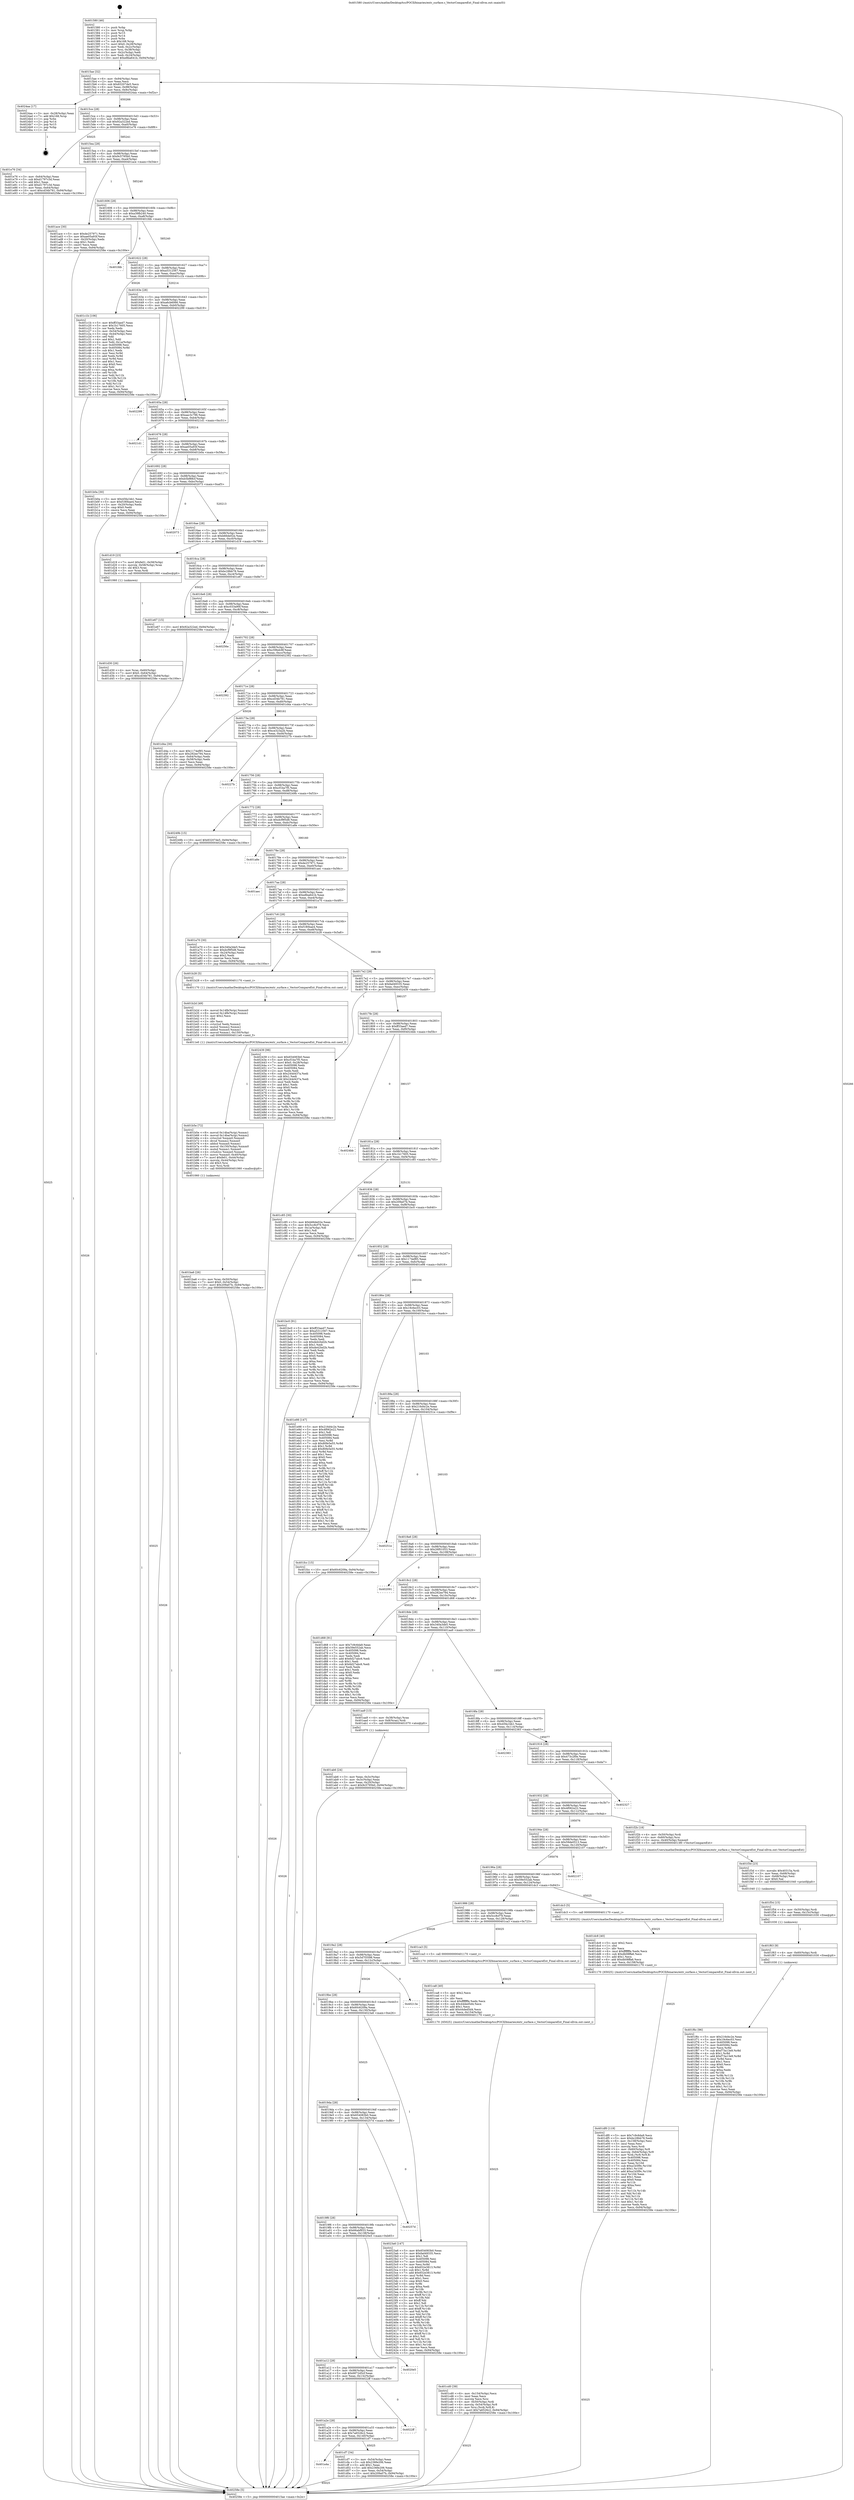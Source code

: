digraph "0x401580" {
  label = "0x401580 (/mnt/c/Users/mathe/Desktop/tcc/POCII/binaries/extr_surface.c_VectorCompareExt_Final-ollvm.out::main(0))"
  labelloc = "t"
  node[shape=record]

  Entry [label="",width=0.3,height=0.3,shape=circle,fillcolor=black,style=filled]
  "0x4015ae" [label="{
     0x4015ae [32]\l
     | [instrs]\l
     &nbsp;&nbsp;0x4015ae \<+6\>: mov -0x94(%rbp),%eax\l
     &nbsp;&nbsp;0x4015b4 \<+2\>: mov %eax,%ecx\l
     &nbsp;&nbsp;0x4015b6 \<+6\>: sub $0x83207de5,%ecx\l
     &nbsp;&nbsp;0x4015bc \<+6\>: mov %eax,-0x98(%rbp)\l
     &nbsp;&nbsp;0x4015c2 \<+6\>: mov %ecx,-0x9c(%rbp)\l
     &nbsp;&nbsp;0x4015c8 \<+6\>: je 00000000004024aa \<main+0xf2a\>\l
  }"]
  "0x4024aa" [label="{
     0x4024aa [17]\l
     | [instrs]\l
     &nbsp;&nbsp;0x4024aa \<+3\>: mov -0x28(%rbp),%eax\l
     &nbsp;&nbsp;0x4024ad \<+7\>: add $0x168,%rsp\l
     &nbsp;&nbsp;0x4024b4 \<+1\>: pop %rbx\l
     &nbsp;&nbsp;0x4024b5 \<+2\>: pop %r14\l
     &nbsp;&nbsp;0x4024b7 \<+2\>: pop %r15\l
     &nbsp;&nbsp;0x4024b9 \<+1\>: pop %rbp\l
     &nbsp;&nbsp;0x4024ba \<+1\>: ret\l
  }"]
  "0x4015ce" [label="{
     0x4015ce [28]\l
     | [instrs]\l
     &nbsp;&nbsp;0x4015ce \<+5\>: jmp 00000000004015d3 \<main+0x53\>\l
     &nbsp;&nbsp;0x4015d3 \<+6\>: mov -0x98(%rbp),%eax\l
     &nbsp;&nbsp;0x4015d9 \<+5\>: sub $0x92a322ed,%eax\l
     &nbsp;&nbsp;0x4015de \<+6\>: mov %eax,-0xa0(%rbp)\l
     &nbsp;&nbsp;0x4015e4 \<+6\>: je 0000000000401e76 \<main+0x8f6\>\l
  }"]
  Exit [label="",width=0.3,height=0.3,shape=circle,fillcolor=black,style=filled,peripheries=2]
  "0x401e76" [label="{
     0x401e76 [34]\l
     | [instrs]\l
     &nbsp;&nbsp;0x401e76 \<+3\>: mov -0x64(%rbp),%eax\l
     &nbsp;&nbsp;0x401e79 \<+5\>: sub $0xd1797c3d,%eax\l
     &nbsp;&nbsp;0x401e7e \<+3\>: add $0x1,%eax\l
     &nbsp;&nbsp;0x401e81 \<+5\>: add $0xd1797c3d,%eax\l
     &nbsp;&nbsp;0x401e86 \<+3\>: mov %eax,-0x64(%rbp)\l
     &nbsp;&nbsp;0x401e89 \<+10\>: movl $0xcd34b781,-0x94(%rbp)\l
     &nbsp;&nbsp;0x401e93 \<+5\>: jmp 000000000040258e \<main+0x100e\>\l
  }"]
  "0x4015ea" [label="{
     0x4015ea [28]\l
     | [instrs]\l
     &nbsp;&nbsp;0x4015ea \<+5\>: jmp 00000000004015ef \<main+0x6f\>\l
     &nbsp;&nbsp;0x4015ef \<+6\>: mov -0x98(%rbp),%eax\l
     &nbsp;&nbsp;0x4015f5 \<+5\>: sub $0x9c5795b0,%eax\l
     &nbsp;&nbsp;0x4015fa \<+6\>: mov %eax,-0xa4(%rbp)\l
     &nbsp;&nbsp;0x401600 \<+6\>: je 0000000000401ace \<main+0x54e\>\l
  }"]
  "0x401f6c" [label="{
     0x401f6c [96]\l
     | [instrs]\l
     &nbsp;&nbsp;0x401f6c \<+5\>: mov $0x216d4c2e,%eax\l
     &nbsp;&nbsp;0x401f71 \<+5\>: mov $0x19c6ec03,%esi\l
     &nbsp;&nbsp;0x401f76 \<+7\>: mov 0x405098,%ecx\l
     &nbsp;&nbsp;0x401f7d \<+7\>: mov 0x405084,%edx\l
     &nbsp;&nbsp;0x401f84 \<+3\>: mov %ecx,%r8d\l
     &nbsp;&nbsp;0x401f87 \<+7\>: sub $0xf73a13e9,%r8d\l
     &nbsp;&nbsp;0x401f8e \<+4\>: sub $0x1,%r8d\l
     &nbsp;&nbsp;0x401f92 \<+7\>: add $0xf73a13e9,%r8d\l
     &nbsp;&nbsp;0x401f99 \<+4\>: imul %r8d,%ecx\l
     &nbsp;&nbsp;0x401f9d \<+3\>: and $0x1,%ecx\l
     &nbsp;&nbsp;0x401fa0 \<+3\>: cmp $0x0,%ecx\l
     &nbsp;&nbsp;0x401fa3 \<+4\>: sete %r9b\l
     &nbsp;&nbsp;0x401fa7 \<+3\>: cmp $0xa,%edx\l
     &nbsp;&nbsp;0x401faa \<+4\>: setl %r10b\l
     &nbsp;&nbsp;0x401fae \<+3\>: mov %r9b,%r11b\l
     &nbsp;&nbsp;0x401fb1 \<+3\>: and %r10b,%r11b\l
     &nbsp;&nbsp;0x401fb4 \<+3\>: xor %r10b,%r9b\l
     &nbsp;&nbsp;0x401fb7 \<+3\>: or %r9b,%r11b\l
     &nbsp;&nbsp;0x401fba \<+4\>: test $0x1,%r11b\l
     &nbsp;&nbsp;0x401fbe \<+3\>: cmovne %esi,%eax\l
     &nbsp;&nbsp;0x401fc1 \<+6\>: mov %eax,-0x94(%rbp)\l
     &nbsp;&nbsp;0x401fc7 \<+5\>: jmp 000000000040258e \<main+0x100e\>\l
  }"]
  "0x401ace" [label="{
     0x401ace [30]\l
     | [instrs]\l
     &nbsp;&nbsp;0x401ace \<+5\>: mov $0xde257971,%eax\l
     &nbsp;&nbsp;0x401ad3 \<+5\>: mov $0xae05a93f,%ecx\l
     &nbsp;&nbsp;0x401ad8 \<+3\>: mov -0x20(%rbp),%edx\l
     &nbsp;&nbsp;0x401adb \<+3\>: cmp $0x1,%edx\l
     &nbsp;&nbsp;0x401ade \<+3\>: cmovl %ecx,%eax\l
     &nbsp;&nbsp;0x401ae1 \<+6\>: mov %eax,-0x94(%rbp)\l
     &nbsp;&nbsp;0x401ae7 \<+5\>: jmp 000000000040258e \<main+0x100e\>\l
  }"]
  "0x401606" [label="{
     0x401606 [28]\l
     | [instrs]\l
     &nbsp;&nbsp;0x401606 \<+5\>: jmp 000000000040160b \<main+0x8b\>\l
     &nbsp;&nbsp;0x40160b \<+6\>: mov -0x98(%rbp),%eax\l
     &nbsp;&nbsp;0x401611 \<+5\>: sub $0xa39fb240,%eax\l
     &nbsp;&nbsp;0x401616 \<+6\>: mov %eax,-0xa8(%rbp)\l
     &nbsp;&nbsp;0x40161c \<+6\>: je 0000000000401fdb \<main+0xa5b\>\l
  }"]
  "0x401f63" [label="{
     0x401f63 [9]\l
     | [instrs]\l
     &nbsp;&nbsp;0x401f63 \<+4\>: mov -0x60(%rbp),%rdi\l
     &nbsp;&nbsp;0x401f67 \<+5\>: call 0000000000401030 \<free@plt\>\l
     | [calls]\l
     &nbsp;&nbsp;0x401030 \{1\} (unknown)\l
  }"]
  "0x401fdb" [label="{
     0x401fdb\l
  }", style=dashed]
  "0x401622" [label="{
     0x401622 [28]\l
     | [instrs]\l
     &nbsp;&nbsp;0x401622 \<+5\>: jmp 0000000000401627 \<main+0xa7\>\l
     &nbsp;&nbsp;0x401627 \<+6\>: mov -0x98(%rbp),%eax\l
     &nbsp;&nbsp;0x40162d \<+5\>: sub $0xa5312567,%eax\l
     &nbsp;&nbsp;0x401632 \<+6\>: mov %eax,-0xac(%rbp)\l
     &nbsp;&nbsp;0x401638 \<+6\>: je 0000000000401c1b \<main+0x69b\>\l
  }"]
  "0x401f54" [label="{
     0x401f54 [15]\l
     | [instrs]\l
     &nbsp;&nbsp;0x401f54 \<+4\>: mov -0x50(%rbp),%rdi\l
     &nbsp;&nbsp;0x401f58 \<+6\>: mov %eax,-0x15c(%rbp)\l
     &nbsp;&nbsp;0x401f5e \<+5\>: call 0000000000401030 \<free@plt\>\l
     | [calls]\l
     &nbsp;&nbsp;0x401030 \{1\} (unknown)\l
  }"]
  "0x401c1b" [label="{
     0x401c1b [106]\l
     | [instrs]\l
     &nbsp;&nbsp;0x401c1b \<+5\>: mov $0xff33aed7,%eax\l
     &nbsp;&nbsp;0x401c20 \<+5\>: mov $0x1b17605,%ecx\l
     &nbsp;&nbsp;0x401c25 \<+2\>: xor %edx,%edx\l
     &nbsp;&nbsp;0x401c27 \<+3\>: mov -0x54(%rbp),%esi\l
     &nbsp;&nbsp;0x401c2a \<+3\>: cmp -0x44(%rbp),%esi\l
     &nbsp;&nbsp;0x401c2d \<+4\>: setl %dil\l
     &nbsp;&nbsp;0x401c31 \<+4\>: and $0x1,%dil\l
     &nbsp;&nbsp;0x401c35 \<+4\>: mov %dil,-0x1a(%rbp)\l
     &nbsp;&nbsp;0x401c39 \<+7\>: mov 0x405098,%esi\l
     &nbsp;&nbsp;0x401c40 \<+8\>: mov 0x405084,%r8d\l
     &nbsp;&nbsp;0x401c48 \<+3\>: sub $0x1,%edx\l
     &nbsp;&nbsp;0x401c4b \<+3\>: mov %esi,%r9d\l
     &nbsp;&nbsp;0x401c4e \<+3\>: add %edx,%r9d\l
     &nbsp;&nbsp;0x401c51 \<+4\>: imul %r9d,%esi\l
     &nbsp;&nbsp;0x401c55 \<+3\>: and $0x1,%esi\l
     &nbsp;&nbsp;0x401c58 \<+3\>: cmp $0x0,%esi\l
     &nbsp;&nbsp;0x401c5b \<+4\>: sete %dil\l
     &nbsp;&nbsp;0x401c5f \<+4\>: cmp $0xa,%r8d\l
     &nbsp;&nbsp;0x401c63 \<+4\>: setl %r10b\l
     &nbsp;&nbsp;0x401c67 \<+3\>: mov %dil,%r11b\l
     &nbsp;&nbsp;0x401c6a \<+3\>: and %r10b,%r11b\l
     &nbsp;&nbsp;0x401c6d \<+3\>: xor %r10b,%dil\l
     &nbsp;&nbsp;0x401c70 \<+3\>: or %dil,%r11b\l
     &nbsp;&nbsp;0x401c73 \<+4\>: test $0x1,%r11b\l
     &nbsp;&nbsp;0x401c77 \<+3\>: cmovne %ecx,%eax\l
     &nbsp;&nbsp;0x401c7a \<+6\>: mov %eax,-0x94(%rbp)\l
     &nbsp;&nbsp;0x401c80 \<+5\>: jmp 000000000040258e \<main+0x100e\>\l
  }"]
  "0x40163e" [label="{
     0x40163e [28]\l
     | [instrs]\l
     &nbsp;&nbsp;0x40163e \<+5\>: jmp 0000000000401643 \<main+0xc3\>\l
     &nbsp;&nbsp;0x401643 \<+6\>: mov -0x98(%rbp),%eax\l
     &nbsp;&nbsp;0x401649 \<+5\>: sub $0xa6cb6066,%eax\l
     &nbsp;&nbsp;0x40164e \<+6\>: mov %eax,-0xb0(%rbp)\l
     &nbsp;&nbsp;0x401654 \<+6\>: je 0000000000402299 \<main+0xd19\>\l
  }"]
  "0x401f3d" [label="{
     0x401f3d [23]\l
     | [instrs]\l
     &nbsp;&nbsp;0x401f3d \<+10\>: movabs $0x40315a,%rdi\l
     &nbsp;&nbsp;0x401f47 \<+3\>: mov %eax,-0x68(%rbp)\l
     &nbsp;&nbsp;0x401f4a \<+3\>: mov -0x68(%rbp),%esi\l
     &nbsp;&nbsp;0x401f4d \<+2\>: mov $0x0,%al\l
     &nbsp;&nbsp;0x401f4f \<+5\>: call 0000000000401040 \<printf@plt\>\l
     | [calls]\l
     &nbsp;&nbsp;0x401040 \{1\} (unknown)\l
  }"]
  "0x402299" [label="{
     0x402299\l
  }", style=dashed]
  "0x40165a" [label="{
     0x40165a [28]\l
     | [instrs]\l
     &nbsp;&nbsp;0x40165a \<+5\>: jmp 000000000040165f \<main+0xdf\>\l
     &nbsp;&nbsp;0x40165f \<+6\>: mov -0x98(%rbp),%eax\l
     &nbsp;&nbsp;0x401665 \<+5\>: sub $0xaac3c796,%eax\l
     &nbsp;&nbsp;0x40166a \<+6\>: mov %eax,-0xb4(%rbp)\l
     &nbsp;&nbsp;0x401670 \<+6\>: je 00000000004021d1 \<main+0xc51\>\l
  }"]
  "0x401df0" [label="{
     0x401df0 [119]\l
     | [instrs]\l
     &nbsp;&nbsp;0x401df0 \<+5\>: mov $0x7c9c6da9,%ecx\l
     &nbsp;&nbsp;0x401df5 \<+5\>: mov $0xbc28bb78,%edx\l
     &nbsp;&nbsp;0x401dfa \<+6\>: mov -0x158(%rbp),%esi\l
     &nbsp;&nbsp;0x401e00 \<+3\>: imul %eax,%esi\l
     &nbsp;&nbsp;0x401e03 \<+3\>: movslq %esi,%rdi\l
     &nbsp;&nbsp;0x401e06 \<+4\>: mov -0x60(%rbp),%r8\l
     &nbsp;&nbsp;0x401e0a \<+4\>: movslq -0x64(%rbp),%r9\l
     &nbsp;&nbsp;0x401e0e \<+4\>: mov %rdi,(%r8,%r9,8)\l
     &nbsp;&nbsp;0x401e12 \<+7\>: mov 0x405098,%eax\l
     &nbsp;&nbsp;0x401e19 \<+7\>: mov 0x405084,%esi\l
     &nbsp;&nbsp;0x401e20 \<+3\>: mov %eax,%r10d\l
     &nbsp;&nbsp;0x401e23 \<+7\>: sub $0xa1b5f9c,%r10d\l
     &nbsp;&nbsp;0x401e2a \<+4\>: sub $0x1,%r10d\l
     &nbsp;&nbsp;0x401e2e \<+7\>: add $0xa1b5f9c,%r10d\l
     &nbsp;&nbsp;0x401e35 \<+4\>: imul %r10d,%eax\l
     &nbsp;&nbsp;0x401e39 \<+3\>: and $0x1,%eax\l
     &nbsp;&nbsp;0x401e3c \<+3\>: cmp $0x0,%eax\l
     &nbsp;&nbsp;0x401e3f \<+4\>: sete %r11b\l
     &nbsp;&nbsp;0x401e43 \<+3\>: cmp $0xa,%esi\l
     &nbsp;&nbsp;0x401e46 \<+3\>: setl %bl\l
     &nbsp;&nbsp;0x401e49 \<+3\>: mov %r11b,%r14b\l
     &nbsp;&nbsp;0x401e4c \<+3\>: and %bl,%r14b\l
     &nbsp;&nbsp;0x401e4f \<+3\>: xor %bl,%r11b\l
     &nbsp;&nbsp;0x401e52 \<+3\>: or %r11b,%r14b\l
     &nbsp;&nbsp;0x401e55 \<+4\>: test $0x1,%r14b\l
     &nbsp;&nbsp;0x401e59 \<+3\>: cmovne %edx,%ecx\l
     &nbsp;&nbsp;0x401e5c \<+6\>: mov %ecx,-0x94(%rbp)\l
     &nbsp;&nbsp;0x401e62 \<+5\>: jmp 000000000040258e \<main+0x100e\>\l
  }"]
  "0x4021d1" [label="{
     0x4021d1\l
  }", style=dashed]
  "0x401676" [label="{
     0x401676 [28]\l
     | [instrs]\l
     &nbsp;&nbsp;0x401676 \<+5\>: jmp 000000000040167b \<main+0xfb\>\l
     &nbsp;&nbsp;0x40167b \<+6\>: mov -0x98(%rbp),%eax\l
     &nbsp;&nbsp;0x401681 \<+5\>: sub $0xae05a93f,%eax\l
     &nbsp;&nbsp;0x401686 \<+6\>: mov %eax,-0xb8(%rbp)\l
     &nbsp;&nbsp;0x40168c \<+6\>: je 0000000000401b0a \<main+0x58a\>\l
  }"]
  "0x401dc8" [label="{
     0x401dc8 [40]\l
     | [instrs]\l
     &nbsp;&nbsp;0x401dc8 \<+5\>: mov $0x2,%ecx\l
     &nbsp;&nbsp;0x401dcd \<+1\>: cltd\l
     &nbsp;&nbsp;0x401dce \<+2\>: idiv %ecx\l
     &nbsp;&nbsp;0x401dd0 \<+6\>: imul $0xfffffffe,%edx,%ecx\l
     &nbsp;&nbsp;0x401dd6 \<+6\>: sub $0xdb08ffa6,%ecx\l
     &nbsp;&nbsp;0x401ddc \<+3\>: add $0x1,%ecx\l
     &nbsp;&nbsp;0x401ddf \<+6\>: add $0xdb08ffa6,%ecx\l
     &nbsp;&nbsp;0x401de5 \<+6\>: mov %ecx,-0x158(%rbp)\l
     &nbsp;&nbsp;0x401deb \<+5\>: call 0000000000401170 \<next_i\>\l
     | [calls]\l
     &nbsp;&nbsp;0x401170 \{65025\} (/mnt/c/Users/mathe/Desktop/tcc/POCII/binaries/extr_surface.c_VectorCompareExt_Final-ollvm.out::next_i)\l
  }"]
  "0x401b0a" [label="{
     0x401b0a [30]\l
     | [instrs]\l
     &nbsp;&nbsp;0x401b0a \<+5\>: mov $0x45fa1bb1,%eax\l
     &nbsp;&nbsp;0x401b0f \<+5\>: mov $0xf180bae4,%ecx\l
     &nbsp;&nbsp;0x401b14 \<+3\>: mov -0x20(%rbp),%edx\l
     &nbsp;&nbsp;0x401b17 \<+3\>: cmp $0x0,%edx\l
     &nbsp;&nbsp;0x401b1a \<+3\>: cmove %ecx,%eax\l
     &nbsp;&nbsp;0x401b1d \<+6\>: mov %eax,-0x94(%rbp)\l
     &nbsp;&nbsp;0x401b23 \<+5\>: jmp 000000000040258e \<main+0x100e\>\l
  }"]
  "0x401692" [label="{
     0x401692 [28]\l
     | [instrs]\l
     &nbsp;&nbsp;0x401692 \<+5\>: jmp 0000000000401697 \<main+0x117\>\l
     &nbsp;&nbsp;0x401697 \<+6\>: mov -0x98(%rbp),%eax\l
     &nbsp;&nbsp;0x40169d \<+5\>: sub $0xb5bf88cf,%eax\l
     &nbsp;&nbsp;0x4016a2 \<+6\>: mov %eax,-0xbc(%rbp)\l
     &nbsp;&nbsp;0x4016a8 \<+6\>: je 0000000000402073 \<main+0xaf3\>\l
  }"]
  "0x401d30" [label="{
     0x401d30 [26]\l
     | [instrs]\l
     &nbsp;&nbsp;0x401d30 \<+4\>: mov %rax,-0x60(%rbp)\l
     &nbsp;&nbsp;0x401d34 \<+7\>: movl $0x0,-0x64(%rbp)\l
     &nbsp;&nbsp;0x401d3b \<+10\>: movl $0xcd34b781,-0x94(%rbp)\l
     &nbsp;&nbsp;0x401d45 \<+5\>: jmp 000000000040258e \<main+0x100e\>\l
  }"]
  "0x402073" [label="{
     0x402073\l
  }", style=dashed]
  "0x4016ae" [label="{
     0x4016ae [28]\l
     | [instrs]\l
     &nbsp;&nbsp;0x4016ae \<+5\>: jmp 00000000004016b3 \<main+0x133\>\l
     &nbsp;&nbsp;0x4016b3 \<+6\>: mov -0x98(%rbp),%eax\l
     &nbsp;&nbsp;0x4016b9 \<+5\>: sub $0xb66de02e,%eax\l
     &nbsp;&nbsp;0x4016be \<+6\>: mov %eax,-0xc0(%rbp)\l
     &nbsp;&nbsp;0x4016c4 \<+6\>: je 0000000000401d19 \<main+0x799\>\l
  }"]
  "0x401a4a" [label="{
     0x401a4a\l
  }", style=dashed]
  "0x401d19" [label="{
     0x401d19 [23]\l
     | [instrs]\l
     &nbsp;&nbsp;0x401d19 \<+7\>: movl $0xfe01,-0x58(%rbp)\l
     &nbsp;&nbsp;0x401d20 \<+4\>: movslq -0x58(%rbp),%rax\l
     &nbsp;&nbsp;0x401d24 \<+4\>: shl $0x3,%rax\l
     &nbsp;&nbsp;0x401d28 \<+3\>: mov %rax,%rdi\l
     &nbsp;&nbsp;0x401d2b \<+5\>: call 0000000000401060 \<malloc@plt\>\l
     | [calls]\l
     &nbsp;&nbsp;0x401060 \{1\} (unknown)\l
  }"]
  "0x4016ca" [label="{
     0x4016ca [28]\l
     | [instrs]\l
     &nbsp;&nbsp;0x4016ca \<+5\>: jmp 00000000004016cf \<main+0x14f\>\l
     &nbsp;&nbsp;0x4016cf \<+6\>: mov -0x98(%rbp),%eax\l
     &nbsp;&nbsp;0x4016d5 \<+5\>: sub $0xbc28bb78,%eax\l
     &nbsp;&nbsp;0x4016da \<+6\>: mov %eax,-0xc4(%rbp)\l
     &nbsp;&nbsp;0x4016e0 \<+6\>: je 0000000000401e67 \<main+0x8e7\>\l
  }"]
  "0x401cf7" [label="{
     0x401cf7 [34]\l
     | [instrs]\l
     &nbsp;&nbsp;0x401cf7 \<+3\>: mov -0x54(%rbp),%eax\l
     &nbsp;&nbsp;0x401cfa \<+5\>: sub $0x236fe206,%eax\l
     &nbsp;&nbsp;0x401cff \<+3\>: add $0x1,%eax\l
     &nbsp;&nbsp;0x401d02 \<+5\>: add $0x236fe206,%eax\l
     &nbsp;&nbsp;0x401d07 \<+3\>: mov %eax,-0x54(%rbp)\l
     &nbsp;&nbsp;0x401d0a \<+10\>: movl $0x209a07b,-0x94(%rbp)\l
     &nbsp;&nbsp;0x401d14 \<+5\>: jmp 000000000040258e \<main+0x100e\>\l
  }"]
  "0x401e67" [label="{
     0x401e67 [15]\l
     | [instrs]\l
     &nbsp;&nbsp;0x401e67 \<+10\>: movl $0x92a322ed,-0x94(%rbp)\l
     &nbsp;&nbsp;0x401e71 \<+5\>: jmp 000000000040258e \<main+0x100e\>\l
  }"]
  "0x4016e6" [label="{
     0x4016e6 [28]\l
     | [instrs]\l
     &nbsp;&nbsp;0x4016e6 \<+5\>: jmp 00000000004016eb \<main+0x16b\>\l
     &nbsp;&nbsp;0x4016eb \<+6\>: mov -0x98(%rbp),%eax\l
     &nbsp;&nbsp;0x4016f1 \<+5\>: sub $0xc033a90f,%eax\l
     &nbsp;&nbsp;0x4016f6 \<+6\>: mov %eax,-0xc8(%rbp)\l
     &nbsp;&nbsp;0x4016fc \<+6\>: je 000000000040256e \<main+0xfee\>\l
  }"]
  "0x401a2e" [label="{
     0x401a2e [28]\l
     | [instrs]\l
     &nbsp;&nbsp;0x401a2e \<+5\>: jmp 0000000000401a33 \<main+0x4b3\>\l
     &nbsp;&nbsp;0x401a33 \<+6\>: mov -0x98(%rbp),%eax\l
     &nbsp;&nbsp;0x401a39 \<+5\>: sub $0x7a6526c2,%eax\l
     &nbsp;&nbsp;0x401a3e \<+6\>: mov %eax,-0x140(%rbp)\l
     &nbsp;&nbsp;0x401a44 \<+6\>: je 0000000000401cf7 \<main+0x777\>\l
  }"]
  "0x40256e" [label="{
     0x40256e\l
  }", style=dashed]
  "0x401702" [label="{
     0x401702 [28]\l
     | [instrs]\l
     &nbsp;&nbsp;0x401702 \<+5\>: jmp 0000000000401707 \<main+0x187\>\l
     &nbsp;&nbsp;0x401707 \<+6\>: mov -0x98(%rbp),%eax\l
     &nbsp;&nbsp;0x40170d \<+5\>: sub $0xc59bdc8f,%eax\l
     &nbsp;&nbsp;0x401712 \<+6\>: mov %eax,-0xcc(%rbp)\l
     &nbsp;&nbsp;0x401718 \<+6\>: je 0000000000402392 \<main+0xe12\>\l
  }"]
  "0x4022ff" [label="{
     0x4022ff\l
  }", style=dashed]
  "0x402392" [label="{
     0x402392\l
  }", style=dashed]
  "0x40171e" [label="{
     0x40171e [28]\l
     | [instrs]\l
     &nbsp;&nbsp;0x40171e \<+5\>: jmp 0000000000401723 \<main+0x1a3\>\l
     &nbsp;&nbsp;0x401723 \<+6\>: mov -0x98(%rbp),%eax\l
     &nbsp;&nbsp;0x401729 \<+5\>: sub $0xcd34b781,%eax\l
     &nbsp;&nbsp;0x40172e \<+6\>: mov %eax,-0xd0(%rbp)\l
     &nbsp;&nbsp;0x401734 \<+6\>: je 0000000000401d4a \<main+0x7ca\>\l
  }"]
  "0x401a12" [label="{
     0x401a12 [28]\l
     | [instrs]\l
     &nbsp;&nbsp;0x401a12 \<+5\>: jmp 0000000000401a17 \<main+0x497\>\l
     &nbsp;&nbsp;0x401a17 \<+6\>: mov -0x98(%rbp),%eax\l
     &nbsp;&nbsp;0x401a1d \<+5\>: sub $0x6872d5cf,%eax\l
     &nbsp;&nbsp;0x401a22 \<+6\>: mov %eax,-0x13c(%rbp)\l
     &nbsp;&nbsp;0x401a28 \<+6\>: je 00000000004022ff \<main+0xd7f\>\l
  }"]
  "0x401d4a" [label="{
     0x401d4a [30]\l
     | [instrs]\l
     &nbsp;&nbsp;0x401d4a \<+5\>: mov $0x1174ef85,%eax\l
     &nbsp;&nbsp;0x401d4f \<+5\>: mov $0x292ee794,%ecx\l
     &nbsp;&nbsp;0x401d54 \<+3\>: mov -0x64(%rbp),%edx\l
     &nbsp;&nbsp;0x401d57 \<+3\>: cmp -0x58(%rbp),%edx\l
     &nbsp;&nbsp;0x401d5a \<+3\>: cmovl %ecx,%eax\l
     &nbsp;&nbsp;0x401d5d \<+6\>: mov %eax,-0x94(%rbp)\l
     &nbsp;&nbsp;0x401d63 \<+5\>: jmp 000000000040258e \<main+0x100e\>\l
  }"]
  "0x40173a" [label="{
     0x40173a [28]\l
     | [instrs]\l
     &nbsp;&nbsp;0x40173a \<+5\>: jmp 000000000040173f \<main+0x1bf\>\l
     &nbsp;&nbsp;0x40173f \<+6\>: mov -0x98(%rbp),%eax\l
     &nbsp;&nbsp;0x401745 \<+5\>: sub $0xce323a2b,%eax\l
     &nbsp;&nbsp;0x40174a \<+6\>: mov %eax,-0xd4(%rbp)\l
     &nbsp;&nbsp;0x401750 \<+6\>: je 000000000040227b \<main+0xcfb\>\l
  }"]
  "0x4020e5" [label="{
     0x4020e5\l
  }", style=dashed]
  "0x40227b" [label="{
     0x40227b\l
  }", style=dashed]
  "0x401756" [label="{
     0x401756 [28]\l
     | [instrs]\l
     &nbsp;&nbsp;0x401756 \<+5\>: jmp 000000000040175b \<main+0x1db\>\l
     &nbsp;&nbsp;0x40175b \<+6\>: mov -0x98(%rbp),%eax\l
     &nbsp;&nbsp;0x401761 \<+5\>: sub $0xcf1ba7f5,%eax\l
     &nbsp;&nbsp;0x401766 \<+6\>: mov %eax,-0xd8(%rbp)\l
     &nbsp;&nbsp;0x40176c \<+6\>: je 000000000040249b \<main+0xf1b\>\l
  }"]
  "0x4019f6" [label="{
     0x4019f6 [28]\l
     | [instrs]\l
     &nbsp;&nbsp;0x4019f6 \<+5\>: jmp 00000000004019fb \<main+0x47b\>\l
     &nbsp;&nbsp;0x4019fb \<+6\>: mov -0x98(%rbp),%eax\l
     &nbsp;&nbsp;0x401a01 \<+5\>: sub $0x66abf933,%eax\l
     &nbsp;&nbsp;0x401a06 \<+6\>: mov %eax,-0x138(%rbp)\l
     &nbsp;&nbsp;0x401a0c \<+6\>: je 00000000004020e5 \<main+0xb65\>\l
  }"]
  "0x40249b" [label="{
     0x40249b [15]\l
     | [instrs]\l
     &nbsp;&nbsp;0x40249b \<+10\>: movl $0x83207de5,-0x94(%rbp)\l
     &nbsp;&nbsp;0x4024a5 \<+5\>: jmp 000000000040258e \<main+0x100e\>\l
  }"]
  "0x401772" [label="{
     0x401772 [28]\l
     | [instrs]\l
     &nbsp;&nbsp;0x401772 \<+5\>: jmp 0000000000401777 \<main+0x1f7\>\l
     &nbsp;&nbsp;0x401777 \<+6\>: mov -0x98(%rbp),%eax\l
     &nbsp;&nbsp;0x40177d \<+5\>: sub $0xdcf9f5d8,%eax\l
     &nbsp;&nbsp;0x401782 \<+6\>: mov %eax,-0xdc(%rbp)\l
     &nbsp;&nbsp;0x401788 \<+6\>: je 0000000000401a8e \<main+0x50e\>\l
  }"]
  "0x40257d" [label="{
     0x40257d\l
  }", style=dashed]
  "0x401a8e" [label="{
     0x401a8e\l
  }", style=dashed]
  "0x40178e" [label="{
     0x40178e [28]\l
     | [instrs]\l
     &nbsp;&nbsp;0x40178e \<+5\>: jmp 0000000000401793 \<main+0x213\>\l
     &nbsp;&nbsp;0x401793 \<+6\>: mov -0x98(%rbp),%eax\l
     &nbsp;&nbsp;0x401799 \<+5\>: sub $0xde257971,%eax\l
     &nbsp;&nbsp;0x40179e \<+6\>: mov %eax,-0xe0(%rbp)\l
     &nbsp;&nbsp;0x4017a4 \<+6\>: je 0000000000401aec \<main+0x56c\>\l
  }"]
  "0x4019da" [label="{
     0x4019da [28]\l
     | [instrs]\l
     &nbsp;&nbsp;0x4019da \<+5\>: jmp 00000000004019df \<main+0x45f\>\l
     &nbsp;&nbsp;0x4019df \<+6\>: mov -0x98(%rbp),%eax\l
     &nbsp;&nbsp;0x4019e5 \<+5\>: sub $0x654083b0,%eax\l
     &nbsp;&nbsp;0x4019ea \<+6\>: mov %eax,-0x134(%rbp)\l
     &nbsp;&nbsp;0x4019f0 \<+6\>: je 000000000040257d \<main+0xffd\>\l
  }"]
  "0x401aec" [label="{
     0x401aec\l
  }", style=dashed]
  "0x4017aa" [label="{
     0x4017aa [28]\l
     | [instrs]\l
     &nbsp;&nbsp;0x4017aa \<+5\>: jmp 00000000004017af \<main+0x22f\>\l
     &nbsp;&nbsp;0x4017af \<+6\>: mov -0x98(%rbp),%eax\l
     &nbsp;&nbsp;0x4017b5 \<+5\>: sub $0xe8ba641b,%eax\l
     &nbsp;&nbsp;0x4017ba \<+6\>: mov %eax,-0xe4(%rbp)\l
     &nbsp;&nbsp;0x4017c0 \<+6\>: je 0000000000401a70 \<main+0x4f0\>\l
  }"]
  "0x4023a6" [label="{
     0x4023a6 [147]\l
     | [instrs]\l
     &nbsp;&nbsp;0x4023a6 \<+5\>: mov $0x654083b0,%eax\l
     &nbsp;&nbsp;0x4023ab \<+5\>: mov $0xfad49335,%ecx\l
     &nbsp;&nbsp;0x4023b0 \<+2\>: mov $0x1,%dl\l
     &nbsp;&nbsp;0x4023b2 \<+7\>: mov 0x405098,%esi\l
     &nbsp;&nbsp;0x4023b9 \<+7\>: mov 0x405084,%edi\l
     &nbsp;&nbsp;0x4023c0 \<+3\>: mov %esi,%r8d\l
     &nbsp;&nbsp;0x4023c3 \<+7\>: sub $0x652e3813,%r8d\l
     &nbsp;&nbsp;0x4023ca \<+4\>: sub $0x1,%r8d\l
     &nbsp;&nbsp;0x4023ce \<+7\>: add $0x652e3813,%r8d\l
     &nbsp;&nbsp;0x4023d5 \<+4\>: imul %r8d,%esi\l
     &nbsp;&nbsp;0x4023d9 \<+3\>: and $0x1,%esi\l
     &nbsp;&nbsp;0x4023dc \<+3\>: cmp $0x0,%esi\l
     &nbsp;&nbsp;0x4023df \<+4\>: sete %r9b\l
     &nbsp;&nbsp;0x4023e3 \<+3\>: cmp $0xa,%edi\l
     &nbsp;&nbsp;0x4023e6 \<+4\>: setl %r10b\l
     &nbsp;&nbsp;0x4023ea \<+3\>: mov %r9b,%r11b\l
     &nbsp;&nbsp;0x4023ed \<+4\>: xor $0xff,%r11b\l
     &nbsp;&nbsp;0x4023f1 \<+3\>: mov %r10b,%bl\l
     &nbsp;&nbsp;0x4023f4 \<+3\>: xor $0xff,%bl\l
     &nbsp;&nbsp;0x4023f7 \<+3\>: xor $0x1,%dl\l
     &nbsp;&nbsp;0x4023fa \<+3\>: mov %r11b,%r14b\l
     &nbsp;&nbsp;0x4023fd \<+4\>: and $0xff,%r14b\l
     &nbsp;&nbsp;0x402401 \<+3\>: and %dl,%r9b\l
     &nbsp;&nbsp;0x402404 \<+3\>: mov %bl,%r15b\l
     &nbsp;&nbsp;0x402407 \<+4\>: and $0xff,%r15b\l
     &nbsp;&nbsp;0x40240b \<+3\>: and %dl,%r10b\l
     &nbsp;&nbsp;0x40240e \<+3\>: or %r9b,%r14b\l
     &nbsp;&nbsp;0x402411 \<+3\>: or %r10b,%r15b\l
     &nbsp;&nbsp;0x402414 \<+3\>: xor %r15b,%r14b\l
     &nbsp;&nbsp;0x402417 \<+3\>: or %bl,%r11b\l
     &nbsp;&nbsp;0x40241a \<+4\>: xor $0xff,%r11b\l
     &nbsp;&nbsp;0x40241e \<+3\>: or $0x1,%dl\l
     &nbsp;&nbsp;0x402421 \<+3\>: and %dl,%r11b\l
     &nbsp;&nbsp;0x402424 \<+3\>: or %r11b,%r14b\l
     &nbsp;&nbsp;0x402427 \<+4\>: test $0x1,%r14b\l
     &nbsp;&nbsp;0x40242b \<+3\>: cmovne %ecx,%eax\l
     &nbsp;&nbsp;0x40242e \<+6\>: mov %eax,-0x94(%rbp)\l
     &nbsp;&nbsp;0x402434 \<+5\>: jmp 000000000040258e \<main+0x100e\>\l
  }"]
  "0x401a70" [label="{
     0x401a70 [30]\l
     | [instrs]\l
     &nbsp;&nbsp;0x401a70 \<+5\>: mov $0x340a3de5,%eax\l
     &nbsp;&nbsp;0x401a75 \<+5\>: mov $0xdcf9f5d8,%ecx\l
     &nbsp;&nbsp;0x401a7a \<+3\>: mov -0x24(%rbp),%edx\l
     &nbsp;&nbsp;0x401a7d \<+3\>: cmp $0x2,%edx\l
     &nbsp;&nbsp;0x401a80 \<+3\>: cmovne %ecx,%eax\l
     &nbsp;&nbsp;0x401a83 \<+6\>: mov %eax,-0x94(%rbp)\l
     &nbsp;&nbsp;0x401a89 \<+5\>: jmp 000000000040258e \<main+0x100e\>\l
  }"]
  "0x4017c6" [label="{
     0x4017c6 [28]\l
     | [instrs]\l
     &nbsp;&nbsp;0x4017c6 \<+5\>: jmp 00000000004017cb \<main+0x24b\>\l
     &nbsp;&nbsp;0x4017cb \<+6\>: mov -0x98(%rbp),%eax\l
     &nbsp;&nbsp;0x4017d1 \<+5\>: sub $0xf180bae4,%eax\l
     &nbsp;&nbsp;0x4017d6 \<+6\>: mov %eax,-0xe8(%rbp)\l
     &nbsp;&nbsp;0x4017dc \<+6\>: je 0000000000401b28 \<main+0x5a8\>\l
  }"]
  "0x40258e" [label="{
     0x40258e [5]\l
     | [instrs]\l
     &nbsp;&nbsp;0x40258e \<+5\>: jmp 00000000004015ae \<main+0x2e\>\l
  }"]
  "0x401580" [label="{
     0x401580 [46]\l
     | [instrs]\l
     &nbsp;&nbsp;0x401580 \<+1\>: push %rbp\l
     &nbsp;&nbsp;0x401581 \<+3\>: mov %rsp,%rbp\l
     &nbsp;&nbsp;0x401584 \<+2\>: push %r15\l
     &nbsp;&nbsp;0x401586 \<+2\>: push %r14\l
     &nbsp;&nbsp;0x401588 \<+1\>: push %rbx\l
     &nbsp;&nbsp;0x401589 \<+7\>: sub $0x168,%rsp\l
     &nbsp;&nbsp;0x401590 \<+7\>: movl $0x0,-0x28(%rbp)\l
     &nbsp;&nbsp;0x401597 \<+3\>: mov %edi,-0x2c(%rbp)\l
     &nbsp;&nbsp;0x40159a \<+4\>: mov %rsi,-0x38(%rbp)\l
     &nbsp;&nbsp;0x40159e \<+3\>: mov -0x2c(%rbp),%edi\l
     &nbsp;&nbsp;0x4015a1 \<+3\>: mov %edi,-0x24(%rbp)\l
     &nbsp;&nbsp;0x4015a4 \<+10\>: movl $0xe8ba641b,-0x94(%rbp)\l
  }"]
  "0x4019be" [label="{
     0x4019be [28]\l
     | [instrs]\l
     &nbsp;&nbsp;0x4019be \<+5\>: jmp 00000000004019c3 \<main+0x443\>\l
     &nbsp;&nbsp;0x4019c3 \<+6\>: mov -0x98(%rbp),%eax\l
     &nbsp;&nbsp;0x4019c9 \<+5\>: sub $0x60c6209a,%eax\l
     &nbsp;&nbsp;0x4019ce \<+6\>: mov %eax,-0x130(%rbp)\l
     &nbsp;&nbsp;0x4019d4 \<+6\>: je 00000000004023a6 \<main+0xe26\>\l
  }"]
  "0x401b28" [label="{
     0x401b28 [5]\l
     | [instrs]\l
     &nbsp;&nbsp;0x401b28 \<+5\>: call 0000000000401170 \<next_i\>\l
     | [calls]\l
     &nbsp;&nbsp;0x401170 \{1\} (/mnt/c/Users/mathe/Desktop/tcc/POCII/binaries/extr_surface.c_VectorCompareExt_Final-ollvm.out::next_i)\l
  }"]
  "0x4017e2" [label="{
     0x4017e2 [28]\l
     | [instrs]\l
     &nbsp;&nbsp;0x4017e2 \<+5\>: jmp 00000000004017e7 \<main+0x267\>\l
     &nbsp;&nbsp;0x4017e7 \<+6\>: mov -0x98(%rbp),%eax\l
     &nbsp;&nbsp;0x4017ed \<+5\>: sub $0xfad49335,%eax\l
     &nbsp;&nbsp;0x4017f2 \<+6\>: mov %eax,-0xec(%rbp)\l
     &nbsp;&nbsp;0x4017f8 \<+6\>: je 0000000000402439 \<main+0xeb9\>\l
  }"]
  "0x40213e" [label="{
     0x40213e\l
  }", style=dashed]
  "0x402439" [label="{
     0x402439 [98]\l
     | [instrs]\l
     &nbsp;&nbsp;0x402439 \<+5\>: mov $0x654083b0,%eax\l
     &nbsp;&nbsp;0x40243e \<+5\>: mov $0xcf1ba7f5,%ecx\l
     &nbsp;&nbsp;0x402443 \<+7\>: movl $0x0,-0x28(%rbp)\l
     &nbsp;&nbsp;0x40244a \<+7\>: mov 0x405098,%edx\l
     &nbsp;&nbsp;0x402451 \<+7\>: mov 0x405084,%esi\l
     &nbsp;&nbsp;0x402458 \<+2\>: mov %edx,%edi\l
     &nbsp;&nbsp;0x40245a \<+6\>: sub $0x244d437a,%edi\l
     &nbsp;&nbsp;0x402460 \<+3\>: sub $0x1,%edi\l
     &nbsp;&nbsp;0x402463 \<+6\>: add $0x244d437a,%edi\l
     &nbsp;&nbsp;0x402469 \<+3\>: imul %edi,%edx\l
     &nbsp;&nbsp;0x40246c \<+3\>: and $0x1,%edx\l
     &nbsp;&nbsp;0x40246f \<+3\>: cmp $0x0,%edx\l
     &nbsp;&nbsp;0x402472 \<+4\>: sete %r8b\l
     &nbsp;&nbsp;0x402476 \<+3\>: cmp $0xa,%esi\l
     &nbsp;&nbsp;0x402479 \<+4\>: setl %r9b\l
     &nbsp;&nbsp;0x40247d \<+3\>: mov %r8b,%r10b\l
     &nbsp;&nbsp;0x402480 \<+3\>: and %r9b,%r10b\l
     &nbsp;&nbsp;0x402483 \<+3\>: xor %r9b,%r8b\l
     &nbsp;&nbsp;0x402486 \<+3\>: or %r8b,%r10b\l
     &nbsp;&nbsp;0x402489 \<+4\>: test $0x1,%r10b\l
     &nbsp;&nbsp;0x40248d \<+3\>: cmovne %ecx,%eax\l
     &nbsp;&nbsp;0x402490 \<+6\>: mov %eax,-0x94(%rbp)\l
     &nbsp;&nbsp;0x402496 \<+5\>: jmp 000000000040258e \<main+0x100e\>\l
  }"]
  "0x4017fe" [label="{
     0x4017fe [28]\l
     | [instrs]\l
     &nbsp;&nbsp;0x4017fe \<+5\>: jmp 0000000000401803 \<main+0x283\>\l
     &nbsp;&nbsp;0x401803 \<+6\>: mov -0x98(%rbp),%eax\l
     &nbsp;&nbsp;0x401809 \<+5\>: sub $0xff33aed7,%eax\l
     &nbsp;&nbsp;0x40180e \<+6\>: mov %eax,-0xf0(%rbp)\l
     &nbsp;&nbsp;0x401814 \<+6\>: je 00000000004024bb \<main+0xf3b\>\l
  }"]
  "0x401cd0" [label="{
     0x401cd0 [39]\l
     | [instrs]\l
     &nbsp;&nbsp;0x401cd0 \<+6\>: mov -0x154(%rbp),%ecx\l
     &nbsp;&nbsp;0x401cd6 \<+3\>: imul %eax,%ecx\l
     &nbsp;&nbsp;0x401cd9 \<+3\>: movslq %ecx,%rsi\l
     &nbsp;&nbsp;0x401cdc \<+4\>: mov -0x50(%rbp),%rdi\l
     &nbsp;&nbsp;0x401ce0 \<+4\>: movslq -0x54(%rbp),%r8\l
     &nbsp;&nbsp;0x401ce4 \<+4\>: mov %rsi,(%rdi,%r8,8)\l
     &nbsp;&nbsp;0x401ce8 \<+10\>: movl $0x7a6526c2,-0x94(%rbp)\l
     &nbsp;&nbsp;0x401cf2 \<+5\>: jmp 000000000040258e \<main+0x100e\>\l
  }"]
  "0x4024bb" [label="{
     0x4024bb\l
  }", style=dashed]
  "0x40181a" [label="{
     0x40181a [28]\l
     | [instrs]\l
     &nbsp;&nbsp;0x40181a \<+5\>: jmp 000000000040181f \<main+0x29f\>\l
     &nbsp;&nbsp;0x40181f \<+6\>: mov -0x98(%rbp),%eax\l
     &nbsp;&nbsp;0x401825 \<+5\>: sub $0x1b17605,%eax\l
     &nbsp;&nbsp;0x40182a \<+6\>: mov %eax,-0xf4(%rbp)\l
     &nbsp;&nbsp;0x401830 \<+6\>: je 0000000000401c85 \<main+0x705\>\l
  }"]
  "0x401ca8" [label="{
     0x401ca8 [40]\l
     | [instrs]\l
     &nbsp;&nbsp;0x401ca8 \<+5\>: mov $0x2,%ecx\l
     &nbsp;&nbsp;0x401cad \<+1\>: cltd\l
     &nbsp;&nbsp;0x401cae \<+2\>: idiv %ecx\l
     &nbsp;&nbsp;0x401cb0 \<+6\>: imul $0xfffffffe,%edx,%ecx\l
     &nbsp;&nbsp;0x401cb6 \<+6\>: sub $0x44ded5d4,%ecx\l
     &nbsp;&nbsp;0x401cbc \<+3\>: add $0x1,%ecx\l
     &nbsp;&nbsp;0x401cbf \<+6\>: add $0x44ded5d4,%ecx\l
     &nbsp;&nbsp;0x401cc5 \<+6\>: mov %ecx,-0x154(%rbp)\l
     &nbsp;&nbsp;0x401ccb \<+5\>: call 0000000000401170 \<next_i\>\l
     | [calls]\l
     &nbsp;&nbsp;0x401170 \{65025\} (/mnt/c/Users/mathe/Desktop/tcc/POCII/binaries/extr_surface.c_VectorCompareExt_Final-ollvm.out::next_i)\l
  }"]
  "0x401c85" [label="{
     0x401c85 [30]\l
     | [instrs]\l
     &nbsp;&nbsp;0x401c85 \<+5\>: mov $0xb66de02e,%eax\l
     &nbsp;&nbsp;0x401c8a \<+5\>: mov $0x5cc8cf79,%ecx\l
     &nbsp;&nbsp;0x401c8f \<+3\>: mov -0x1a(%rbp),%dl\l
     &nbsp;&nbsp;0x401c92 \<+3\>: test $0x1,%dl\l
     &nbsp;&nbsp;0x401c95 \<+3\>: cmovne %ecx,%eax\l
     &nbsp;&nbsp;0x401c98 \<+6\>: mov %eax,-0x94(%rbp)\l
     &nbsp;&nbsp;0x401c9e \<+5\>: jmp 000000000040258e \<main+0x100e\>\l
  }"]
  "0x401836" [label="{
     0x401836 [28]\l
     | [instrs]\l
     &nbsp;&nbsp;0x401836 \<+5\>: jmp 000000000040183b \<main+0x2bb\>\l
     &nbsp;&nbsp;0x40183b \<+6\>: mov -0x98(%rbp),%eax\l
     &nbsp;&nbsp;0x401841 \<+5\>: sub $0x209a07b,%eax\l
     &nbsp;&nbsp;0x401846 \<+6\>: mov %eax,-0xf8(%rbp)\l
     &nbsp;&nbsp;0x40184c \<+6\>: je 0000000000401bc0 \<main+0x640\>\l
  }"]
  "0x4019a2" [label="{
     0x4019a2 [28]\l
     | [instrs]\l
     &nbsp;&nbsp;0x4019a2 \<+5\>: jmp 00000000004019a7 \<main+0x427\>\l
     &nbsp;&nbsp;0x4019a7 \<+6\>: mov -0x98(%rbp),%eax\l
     &nbsp;&nbsp;0x4019ad \<+5\>: sub $0x5d7f3598,%eax\l
     &nbsp;&nbsp;0x4019b2 \<+6\>: mov %eax,-0x12c(%rbp)\l
     &nbsp;&nbsp;0x4019b8 \<+6\>: je 000000000040213e \<main+0xbbe\>\l
  }"]
  "0x401bc0" [label="{
     0x401bc0 [91]\l
     | [instrs]\l
     &nbsp;&nbsp;0x401bc0 \<+5\>: mov $0xff33aed7,%eax\l
     &nbsp;&nbsp;0x401bc5 \<+5\>: mov $0xa5312567,%ecx\l
     &nbsp;&nbsp;0x401bca \<+7\>: mov 0x405098,%edx\l
     &nbsp;&nbsp;0x401bd1 \<+7\>: mov 0x405084,%esi\l
     &nbsp;&nbsp;0x401bd8 \<+2\>: mov %edx,%edi\l
     &nbsp;&nbsp;0x401bda \<+6\>: sub $0xde42bd2b,%edi\l
     &nbsp;&nbsp;0x401be0 \<+3\>: sub $0x1,%edi\l
     &nbsp;&nbsp;0x401be3 \<+6\>: add $0xde42bd2b,%edi\l
     &nbsp;&nbsp;0x401be9 \<+3\>: imul %edi,%edx\l
     &nbsp;&nbsp;0x401bec \<+3\>: and $0x1,%edx\l
     &nbsp;&nbsp;0x401bef \<+3\>: cmp $0x0,%edx\l
     &nbsp;&nbsp;0x401bf2 \<+4\>: sete %r8b\l
     &nbsp;&nbsp;0x401bf6 \<+3\>: cmp $0xa,%esi\l
     &nbsp;&nbsp;0x401bf9 \<+4\>: setl %r9b\l
     &nbsp;&nbsp;0x401bfd \<+3\>: mov %r8b,%r10b\l
     &nbsp;&nbsp;0x401c00 \<+3\>: and %r9b,%r10b\l
     &nbsp;&nbsp;0x401c03 \<+3\>: xor %r9b,%r8b\l
     &nbsp;&nbsp;0x401c06 \<+3\>: or %r8b,%r10b\l
     &nbsp;&nbsp;0x401c09 \<+4\>: test $0x1,%r10b\l
     &nbsp;&nbsp;0x401c0d \<+3\>: cmovne %ecx,%eax\l
     &nbsp;&nbsp;0x401c10 \<+6\>: mov %eax,-0x94(%rbp)\l
     &nbsp;&nbsp;0x401c16 \<+5\>: jmp 000000000040258e \<main+0x100e\>\l
  }"]
  "0x401852" [label="{
     0x401852 [28]\l
     | [instrs]\l
     &nbsp;&nbsp;0x401852 \<+5\>: jmp 0000000000401857 \<main+0x2d7\>\l
     &nbsp;&nbsp;0x401857 \<+6\>: mov -0x98(%rbp),%eax\l
     &nbsp;&nbsp;0x40185d \<+5\>: sub $0x1174ef85,%eax\l
     &nbsp;&nbsp;0x401862 \<+6\>: mov %eax,-0xfc(%rbp)\l
     &nbsp;&nbsp;0x401868 \<+6\>: je 0000000000401e98 \<main+0x918\>\l
  }"]
  "0x401ca3" [label="{
     0x401ca3 [5]\l
     | [instrs]\l
     &nbsp;&nbsp;0x401ca3 \<+5\>: call 0000000000401170 \<next_i\>\l
     | [calls]\l
     &nbsp;&nbsp;0x401170 \{65025\} (/mnt/c/Users/mathe/Desktop/tcc/POCII/binaries/extr_surface.c_VectorCompareExt_Final-ollvm.out::next_i)\l
  }"]
  "0x401e98" [label="{
     0x401e98 [147]\l
     | [instrs]\l
     &nbsp;&nbsp;0x401e98 \<+5\>: mov $0x216d4c2e,%eax\l
     &nbsp;&nbsp;0x401e9d \<+5\>: mov $0x4f062e22,%ecx\l
     &nbsp;&nbsp;0x401ea2 \<+2\>: mov $0x1,%dl\l
     &nbsp;&nbsp;0x401ea4 \<+7\>: mov 0x405098,%esi\l
     &nbsp;&nbsp;0x401eab \<+7\>: mov 0x405084,%edi\l
     &nbsp;&nbsp;0x401eb2 \<+3\>: mov %esi,%r8d\l
     &nbsp;&nbsp;0x401eb5 \<+7\>: sub $0x80fe5e55,%r8d\l
     &nbsp;&nbsp;0x401ebc \<+4\>: sub $0x1,%r8d\l
     &nbsp;&nbsp;0x401ec0 \<+7\>: add $0x80fe5e55,%r8d\l
     &nbsp;&nbsp;0x401ec7 \<+4\>: imul %r8d,%esi\l
     &nbsp;&nbsp;0x401ecb \<+3\>: and $0x1,%esi\l
     &nbsp;&nbsp;0x401ece \<+3\>: cmp $0x0,%esi\l
     &nbsp;&nbsp;0x401ed1 \<+4\>: sete %r9b\l
     &nbsp;&nbsp;0x401ed5 \<+3\>: cmp $0xa,%edi\l
     &nbsp;&nbsp;0x401ed8 \<+4\>: setl %r10b\l
     &nbsp;&nbsp;0x401edc \<+3\>: mov %r9b,%r11b\l
     &nbsp;&nbsp;0x401edf \<+4\>: xor $0xff,%r11b\l
     &nbsp;&nbsp;0x401ee3 \<+3\>: mov %r10b,%bl\l
     &nbsp;&nbsp;0x401ee6 \<+3\>: xor $0xff,%bl\l
     &nbsp;&nbsp;0x401ee9 \<+3\>: xor $0x1,%dl\l
     &nbsp;&nbsp;0x401eec \<+3\>: mov %r11b,%r14b\l
     &nbsp;&nbsp;0x401eef \<+4\>: and $0xff,%r14b\l
     &nbsp;&nbsp;0x401ef3 \<+3\>: and %dl,%r9b\l
     &nbsp;&nbsp;0x401ef6 \<+3\>: mov %bl,%r15b\l
     &nbsp;&nbsp;0x401ef9 \<+4\>: and $0xff,%r15b\l
     &nbsp;&nbsp;0x401efd \<+3\>: and %dl,%r10b\l
     &nbsp;&nbsp;0x401f00 \<+3\>: or %r9b,%r14b\l
     &nbsp;&nbsp;0x401f03 \<+3\>: or %r10b,%r15b\l
     &nbsp;&nbsp;0x401f06 \<+3\>: xor %r15b,%r14b\l
     &nbsp;&nbsp;0x401f09 \<+3\>: or %bl,%r11b\l
     &nbsp;&nbsp;0x401f0c \<+4\>: xor $0xff,%r11b\l
     &nbsp;&nbsp;0x401f10 \<+3\>: or $0x1,%dl\l
     &nbsp;&nbsp;0x401f13 \<+3\>: and %dl,%r11b\l
     &nbsp;&nbsp;0x401f16 \<+3\>: or %r11b,%r14b\l
     &nbsp;&nbsp;0x401f19 \<+4\>: test $0x1,%r14b\l
     &nbsp;&nbsp;0x401f1d \<+3\>: cmovne %ecx,%eax\l
     &nbsp;&nbsp;0x401f20 \<+6\>: mov %eax,-0x94(%rbp)\l
     &nbsp;&nbsp;0x401f26 \<+5\>: jmp 000000000040258e \<main+0x100e\>\l
  }"]
  "0x40186e" [label="{
     0x40186e [28]\l
     | [instrs]\l
     &nbsp;&nbsp;0x40186e \<+5\>: jmp 0000000000401873 \<main+0x2f3\>\l
     &nbsp;&nbsp;0x401873 \<+6\>: mov -0x98(%rbp),%eax\l
     &nbsp;&nbsp;0x401879 \<+5\>: sub $0x19c6ec03,%eax\l
     &nbsp;&nbsp;0x40187e \<+6\>: mov %eax,-0x100(%rbp)\l
     &nbsp;&nbsp;0x401884 \<+6\>: je 0000000000401fcc \<main+0xa4c\>\l
  }"]
  "0x401986" [label="{
     0x401986 [28]\l
     | [instrs]\l
     &nbsp;&nbsp;0x401986 \<+5\>: jmp 000000000040198b \<main+0x40b\>\l
     &nbsp;&nbsp;0x40198b \<+6\>: mov -0x98(%rbp),%eax\l
     &nbsp;&nbsp;0x401991 \<+5\>: sub $0x5cc8cf79,%eax\l
     &nbsp;&nbsp;0x401996 \<+6\>: mov %eax,-0x128(%rbp)\l
     &nbsp;&nbsp;0x40199c \<+6\>: je 0000000000401ca3 \<main+0x723\>\l
  }"]
  "0x401fcc" [label="{
     0x401fcc [15]\l
     | [instrs]\l
     &nbsp;&nbsp;0x401fcc \<+10\>: movl $0x60c6209a,-0x94(%rbp)\l
     &nbsp;&nbsp;0x401fd6 \<+5\>: jmp 000000000040258e \<main+0x100e\>\l
  }"]
  "0x40188a" [label="{
     0x40188a [28]\l
     | [instrs]\l
     &nbsp;&nbsp;0x40188a \<+5\>: jmp 000000000040188f \<main+0x30f\>\l
     &nbsp;&nbsp;0x40188f \<+6\>: mov -0x98(%rbp),%eax\l
     &nbsp;&nbsp;0x401895 \<+5\>: sub $0x216d4c2e,%eax\l
     &nbsp;&nbsp;0x40189a \<+6\>: mov %eax,-0x104(%rbp)\l
     &nbsp;&nbsp;0x4018a0 \<+6\>: je 000000000040251e \<main+0xf9e\>\l
  }"]
  "0x401dc3" [label="{
     0x401dc3 [5]\l
     | [instrs]\l
     &nbsp;&nbsp;0x401dc3 \<+5\>: call 0000000000401170 \<next_i\>\l
     | [calls]\l
     &nbsp;&nbsp;0x401170 \{65025\} (/mnt/c/Users/mathe/Desktop/tcc/POCII/binaries/extr_surface.c_VectorCompareExt_Final-ollvm.out::next_i)\l
  }"]
  "0x40251e" [label="{
     0x40251e\l
  }", style=dashed]
  "0x4018a6" [label="{
     0x4018a6 [28]\l
     | [instrs]\l
     &nbsp;&nbsp;0x4018a6 \<+5\>: jmp 00000000004018ab \<main+0x32b\>\l
     &nbsp;&nbsp;0x4018ab \<+6\>: mov -0x98(%rbp),%eax\l
     &nbsp;&nbsp;0x4018b1 \<+5\>: sub $0x26f01053,%eax\l
     &nbsp;&nbsp;0x4018b6 \<+6\>: mov %eax,-0x108(%rbp)\l
     &nbsp;&nbsp;0x4018bc \<+6\>: je 0000000000402091 \<main+0xb11\>\l
  }"]
  "0x40196a" [label="{
     0x40196a [28]\l
     | [instrs]\l
     &nbsp;&nbsp;0x40196a \<+5\>: jmp 000000000040196f \<main+0x3ef\>\l
     &nbsp;&nbsp;0x40196f \<+6\>: mov -0x98(%rbp),%eax\l
     &nbsp;&nbsp;0x401975 \<+5\>: sub $0x59e552ab,%eax\l
     &nbsp;&nbsp;0x40197a \<+6\>: mov %eax,-0x124(%rbp)\l
     &nbsp;&nbsp;0x401980 \<+6\>: je 0000000000401dc3 \<main+0x843\>\l
  }"]
  "0x402091" [label="{
     0x402091\l
  }", style=dashed]
  "0x4018c2" [label="{
     0x4018c2 [28]\l
     | [instrs]\l
     &nbsp;&nbsp;0x4018c2 \<+5\>: jmp 00000000004018c7 \<main+0x347\>\l
     &nbsp;&nbsp;0x4018c7 \<+6\>: mov -0x98(%rbp),%eax\l
     &nbsp;&nbsp;0x4018cd \<+5\>: sub $0x292ee794,%eax\l
     &nbsp;&nbsp;0x4018d2 \<+6\>: mov %eax,-0x10c(%rbp)\l
     &nbsp;&nbsp;0x4018d8 \<+6\>: je 0000000000401d68 \<main+0x7e8\>\l
  }"]
  "0x402107" [label="{
     0x402107\l
  }", style=dashed]
  "0x401d68" [label="{
     0x401d68 [91]\l
     | [instrs]\l
     &nbsp;&nbsp;0x401d68 \<+5\>: mov $0x7c9c6da9,%eax\l
     &nbsp;&nbsp;0x401d6d \<+5\>: mov $0x59e552ab,%ecx\l
     &nbsp;&nbsp;0x401d72 \<+7\>: mov 0x405098,%edx\l
     &nbsp;&nbsp;0x401d79 \<+7\>: mov 0x405084,%esi\l
     &nbsp;&nbsp;0x401d80 \<+2\>: mov %edx,%edi\l
     &nbsp;&nbsp;0x401d82 \<+6\>: add $0x6d27abc6,%edi\l
     &nbsp;&nbsp;0x401d88 \<+3\>: sub $0x1,%edi\l
     &nbsp;&nbsp;0x401d8b \<+6\>: sub $0x6d27abc6,%edi\l
     &nbsp;&nbsp;0x401d91 \<+3\>: imul %edi,%edx\l
     &nbsp;&nbsp;0x401d94 \<+3\>: and $0x1,%edx\l
     &nbsp;&nbsp;0x401d97 \<+3\>: cmp $0x0,%edx\l
     &nbsp;&nbsp;0x401d9a \<+4\>: sete %r8b\l
     &nbsp;&nbsp;0x401d9e \<+3\>: cmp $0xa,%esi\l
     &nbsp;&nbsp;0x401da1 \<+4\>: setl %r9b\l
     &nbsp;&nbsp;0x401da5 \<+3\>: mov %r8b,%r10b\l
     &nbsp;&nbsp;0x401da8 \<+3\>: and %r9b,%r10b\l
     &nbsp;&nbsp;0x401dab \<+3\>: xor %r9b,%r8b\l
     &nbsp;&nbsp;0x401dae \<+3\>: or %r8b,%r10b\l
     &nbsp;&nbsp;0x401db1 \<+4\>: test $0x1,%r10b\l
     &nbsp;&nbsp;0x401db5 \<+3\>: cmovne %ecx,%eax\l
     &nbsp;&nbsp;0x401db8 \<+6\>: mov %eax,-0x94(%rbp)\l
     &nbsp;&nbsp;0x401dbe \<+5\>: jmp 000000000040258e \<main+0x100e\>\l
  }"]
  "0x4018de" [label="{
     0x4018de [28]\l
     | [instrs]\l
     &nbsp;&nbsp;0x4018de \<+5\>: jmp 00000000004018e3 \<main+0x363\>\l
     &nbsp;&nbsp;0x4018e3 \<+6\>: mov -0x98(%rbp),%eax\l
     &nbsp;&nbsp;0x4018e9 \<+5\>: sub $0x340a3de5,%eax\l
     &nbsp;&nbsp;0x4018ee \<+6\>: mov %eax,-0x110(%rbp)\l
     &nbsp;&nbsp;0x4018f4 \<+6\>: je 0000000000401aa9 \<main+0x529\>\l
  }"]
  "0x40194e" [label="{
     0x40194e [28]\l
     | [instrs]\l
     &nbsp;&nbsp;0x40194e \<+5\>: jmp 0000000000401953 \<main+0x3d3\>\l
     &nbsp;&nbsp;0x401953 \<+6\>: mov -0x98(%rbp),%eax\l
     &nbsp;&nbsp;0x401959 \<+5\>: sub $0x59de0513,%eax\l
     &nbsp;&nbsp;0x40195e \<+6\>: mov %eax,-0x120(%rbp)\l
     &nbsp;&nbsp;0x401964 \<+6\>: je 0000000000402107 \<main+0xb87\>\l
  }"]
  "0x401aa9" [label="{
     0x401aa9 [13]\l
     | [instrs]\l
     &nbsp;&nbsp;0x401aa9 \<+4\>: mov -0x38(%rbp),%rax\l
     &nbsp;&nbsp;0x401aad \<+4\>: mov 0x8(%rax),%rdi\l
     &nbsp;&nbsp;0x401ab1 \<+5\>: call 0000000000401070 \<atoi@plt\>\l
     | [calls]\l
     &nbsp;&nbsp;0x401070 \{1\} (unknown)\l
  }"]
  "0x4018fa" [label="{
     0x4018fa [28]\l
     | [instrs]\l
     &nbsp;&nbsp;0x4018fa \<+5\>: jmp 00000000004018ff \<main+0x37f\>\l
     &nbsp;&nbsp;0x4018ff \<+6\>: mov -0x98(%rbp),%eax\l
     &nbsp;&nbsp;0x401905 \<+5\>: sub $0x45fa1bb1,%eax\l
     &nbsp;&nbsp;0x40190a \<+6\>: mov %eax,-0x114(%rbp)\l
     &nbsp;&nbsp;0x401910 \<+6\>: je 0000000000402383 \<main+0xe03\>\l
  }"]
  "0x401ab6" [label="{
     0x401ab6 [24]\l
     | [instrs]\l
     &nbsp;&nbsp;0x401ab6 \<+3\>: mov %eax,-0x3c(%rbp)\l
     &nbsp;&nbsp;0x401ab9 \<+3\>: mov -0x3c(%rbp),%eax\l
     &nbsp;&nbsp;0x401abc \<+3\>: mov %eax,-0x20(%rbp)\l
     &nbsp;&nbsp;0x401abf \<+10\>: movl $0x9c5795b0,-0x94(%rbp)\l
     &nbsp;&nbsp;0x401ac9 \<+5\>: jmp 000000000040258e \<main+0x100e\>\l
  }"]
  "0x401b2d" [label="{
     0x401b2d [49]\l
     | [instrs]\l
     &nbsp;&nbsp;0x401b2d \<+8\>: movsd 0x14fb(%rip),%xmm0\l
     &nbsp;&nbsp;0x401b35 \<+8\>: movsd 0x14fb(%rip),%xmm1\l
     &nbsp;&nbsp;0x401b3d \<+5\>: mov $0x2,%ecx\l
     &nbsp;&nbsp;0x401b42 \<+1\>: cltd\l
     &nbsp;&nbsp;0x401b43 \<+2\>: idiv %ecx\l
     &nbsp;&nbsp;0x401b45 \<+4\>: cvtsi2sd %edx,%xmm2\l
     &nbsp;&nbsp;0x401b49 \<+4\>: mulsd %xmm2,%xmm1\l
     &nbsp;&nbsp;0x401b4d \<+4\>: addsd %xmm0,%xmm1\l
     &nbsp;&nbsp;0x401b51 \<+8\>: movsd %xmm1,-0x150(%rbp)\l
     &nbsp;&nbsp;0x401b59 \<+5\>: call 00000000004011e0 \<next_f\>\l
     | [calls]\l
     &nbsp;&nbsp;0x4011e0 \{1\} (/mnt/c/Users/mathe/Desktop/tcc/POCII/binaries/extr_surface.c_VectorCompareExt_Final-ollvm.out::next_f)\l
  }"]
  "0x401b5e" [label="{
     0x401b5e [72]\l
     | [instrs]\l
     &nbsp;&nbsp;0x401b5e \<+8\>: movsd 0x14ba(%rip),%xmm1\l
     &nbsp;&nbsp;0x401b66 \<+8\>: movsd 0x14ba(%rip),%xmm2\l
     &nbsp;&nbsp;0x401b6e \<+4\>: cvtss2sd %xmm0,%xmm0\l
     &nbsp;&nbsp;0x401b72 \<+4\>: divsd %xmm2,%xmm0\l
     &nbsp;&nbsp;0x401b76 \<+4\>: addsd %xmm0,%xmm1\l
     &nbsp;&nbsp;0x401b7a \<+8\>: movsd -0x150(%rbp),%xmm0\l
     &nbsp;&nbsp;0x401b82 \<+4\>: mulsd %xmm1,%xmm0\l
     &nbsp;&nbsp;0x401b86 \<+4\>: cvtsd2ss %xmm0,%xmm0\l
     &nbsp;&nbsp;0x401b8a \<+5\>: movss %xmm0,-0x40(%rbp)\l
     &nbsp;&nbsp;0x401b8f \<+7\>: movl $0xfe01,-0x44(%rbp)\l
     &nbsp;&nbsp;0x401b96 \<+4\>: movslq -0x44(%rbp),%rsi\l
     &nbsp;&nbsp;0x401b9a \<+4\>: shl $0x3,%rsi\l
     &nbsp;&nbsp;0x401b9e \<+3\>: mov %rsi,%rdi\l
     &nbsp;&nbsp;0x401ba1 \<+5\>: call 0000000000401060 \<malloc@plt\>\l
     | [calls]\l
     &nbsp;&nbsp;0x401060 \{1\} (unknown)\l
  }"]
  "0x401ba6" [label="{
     0x401ba6 [26]\l
     | [instrs]\l
     &nbsp;&nbsp;0x401ba6 \<+4\>: mov %rax,-0x50(%rbp)\l
     &nbsp;&nbsp;0x401baa \<+7\>: movl $0x0,-0x54(%rbp)\l
     &nbsp;&nbsp;0x401bb1 \<+10\>: movl $0x209a07b,-0x94(%rbp)\l
     &nbsp;&nbsp;0x401bbb \<+5\>: jmp 000000000040258e \<main+0x100e\>\l
  }"]
  "0x401f2b" [label="{
     0x401f2b [18]\l
     | [instrs]\l
     &nbsp;&nbsp;0x401f2b \<+4\>: mov -0x50(%rbp),%rdi\l
     &nbsp;&nbsp;0x401f2f \<+4\>: mov -0x60(%rbp),%rsi\l
     &nbsp;&nbsp;0x401f33 \<+5\>: movss -0x40(%rbp),%xmm0\l
     &nbsp;&nbsp;0x401f38 \<+5\>: call 00000000004013f0 \<VectorCompareExt\>\l
     | [calls]\l
     &nbsp;&nbsp;0x4013f0 \{1\} (/mnt/c/Users/mathe/Desktop/tcc/POCII/binaries/extr_surface.c_VectorCompareExt_Final-ollvm.out::VectorCompareExt)\l
  }"]
  "0x402383" [label="{
     0x402383\l
  }", style=dashed]
  "0x401916" [label="{
     0x401916 [28]\l
     | [instrs]\l
     &nbsp;&nbsp;0x401916 \<+5\>: jmp 000000000040191b \<main+0x39b\>\l
     &nbsp;&nbsp;0x40191b \<+6\>: mov -0x98(%rbp),%eax\l
     &nbsp;&nbsp;0x401921 \<+5\>: sub $0x473c2f0e,%eax\l
     &nbsp;&nbsp;0x401926 \<+6\>: mov %eax,-0x118(%rbp)\l
     &nbsp;&nbsp;0x40192c \<+6\>: je 0000000000402327 \<main+0xda7\>\l
  }"]
  "0x401932" [label="{
     0x401932 [28]\l
     | [instrs]\l
     &nbsp;&nbsp;0x401932 \<+5\>: jmp 0000000000401937 \<main+0x3b7\>\l
     &nbsp;&nbsp;0x401937 \<+6\>: mov -0x98(%rbp),%eax\l
     &nbsp;&nbsp;0x40193d \<+5\>: sub $0x4f062e22,%eax\l
     &nbsp;&nbsp;0x401942 \<+6\>: mov %eax,-0x11c(%rbp)\l
     &nbsp;&nbsp;0x401948 \<+6\>: je 0000000000401f2b \<main+0x9ab\>\l
  }"]
  "0x402327" [label="{
     0x402327\l
  }", style=dashed]
  Entry -> "0x401580" [label=" 1"]
  "0x4015ae" -> "0x4024aa" [label=" 1"]
  "0x4015ae" -> "0x4015ce" [label=" 650266"]
  "0x4024aa" -> Exit [label=" 1"]
  "0x4015ce" -> "0x401e76" [label=" 65025"]
  "0x4015ce" -> "0x4015ea" [label=" 585241"]
  "0x40249b" -> "0x40258e" [label=" 1"]
  "0x4015ea" -> "0x401ace" [label=" 1"]
  "0x4015ea" -> "0x401606" [label=" 585240"]
  "0x402439" -> "0x40258e" [label=" 1"]
  "0x401606" -> "0x401fdb" [label=" 0"]
  "0x401606" -> "0x401622" [label=" 585240"]
  "0x4023a6" -> "0x40258e" [label=" 1"]
  "0x401622" -> "0x401c1b" [label=" 65026"]
  "0x401622" -> "0x40163e" [label=" 520214"]
  "0x401fcc" -> "0x40258e" [label=" 1"]
  "0x40163e" -> "0x402299" [label=" 0"]
  "0x40163e" -> "0x40165a" [label=" 520214"]
  "0x401f6c" -> "0x40258e" [label=" 1"]
  "0x40165a" -> "0x4021d1" [label=" 0"]
  "0x40165a" -> "0x401676" [label=" 520214"]
  "0x401f63" -> "0x401f6c" [label=" 1"]
  "0x401676" -> "0x401b0a" [label=" 1"]
  "0x401676" -> "0x401692" [label=" 520213"]
  "0x401f54" -> "0x401f63" [label=" 1"]
  "0x401692" -> "0x402073" [label=" 0"]
  "0x401692" -> "0x4016ae" [label=" 520213"]
  "0x401f3d" -> "0x401f54" [label=" 1"]
  "0x4016ae" -> "0x401d19" [label=" 1"]
  "0x4016ae" -> "0x4016ca" [label=" 520212"]
  "0x401f2b" -> "0x401f3d" [label=" 1"]
  "0x4016ca" -> "0x401e67" [label=" 65025"]
  "0x4016ca" -> "0x4016e6" [label=" 455187"]
  "0x401e98" -> "0x40258e" [label=" 1"]
  "0x4016e6" -> "0x40256e" [label=" 0"]
  "0x4016e6" -> "0x401702" [label=" 455187"]
  "0x401e67" -> "0x40258e" [label=" 65025"]
  "0x401702" -> "0x402392" [label=" 0"]
  "0x401702" -> "0x40171e" [label=" 455187"]
  "0x401df0" -> "0x40258e" [label=" 65025"]
  "0x40171e" -> "0x401d4a" [label=" 65026"]
  "0x40171e" -> "0x40173a" [label=" 390161"]
  "0x401dc3" -> "0x401dc8" [label=" 65025"]
  "0x40173a" -> "0x40227b" [label=" 0"]
  "0x40173a" -> "0x401756" [label=" 390161"]
  "0x401d68" -> "0x40258e" [label=" 65025"]
  "0x401756" -> "0x40249b" [label=" 1"]
  "0x401756" -> "0x401772" [label=" 390160"]
  "0x401d30" -> "0x40258e" [label=" 1"]
  "0x401772" -> "0x401a8e" [label=" 0"]
  "0x401772" -> "0x40178e" [label=" 390160"]
  "0x401d19" -> "0x401d30" [label=" 1"]
  "0x40178e" -> "0x401aec" [label=" 0"]
  "0x40178e" -> "0x4017aa" [label=" 390160"]
  "0x401a2e" -> "0x401a4a" [label=" 0"]
  "0x4017aa" -> "0x401a70" [label=" 1"]
  "0x4017aa" -> "0x4017c6" [label=" 390159"]
  "0x401a70" -> "0x40258e" [label=" 1"]
  "0x401580" -> "0x4015ae" [label=" 1"]
  "0x40258e" -> "0x4015ae" [label=" 650266"]
  "0x401a2e" -> "0x401cf7" [label=" 65025"]
  "0x4017c6" -> "0x401b28" [label=" 1"]
  "0x4017c6" -> "0x4017e2" [label=" 390158"]
  "0x401a12" -> "0x401a2e" [label=" 65025"]
  "0x4017e2" -> "0x402439" [label=" 1"]
  "0x4017e2" -> "0x4017fe" [label=" 390157"]
  "0x401a12" -> "0x4022ff" [label=" 0"]
  "0x4017fe" -> "0x4024bb" [label=" 0"]
  "0x4017fe" -> "0x40181a" [label=" 390157"]
  "0x4019f6" -> "0x401a12" [label=" 65025"]
  "0x40181a" -> "0x401c85" [label=" 65026"]
  "0x40181a" -> "0x401836" [label=" 325131"]
  "0x4019f6" -> "0x4020e5" [label=" 0"]
  "0x401836" -> "0x401bc0" [label=" 65026"]
  "0x401836" -> "0x401852" [label=" 260105"]
  "0x401d4a" -> "0x40258e" [label=" 65026"]
  "0x401852" -> "0x401e98" [label=" 1"]
  "0x401852" -> "0x40186e" [label=" 260104"]
  "0x4019da" -> "0x4019f6" [label=" 65025"]
  "0x40186e" -> "0x401fcc" [label=" 1"]
  "0x40186e" -> "0x40188a" [label=" 260103"]
  "0x401cf7" -> "0x40258e" [label=" 65025"]
  "0x40188a" -> "0x40251e" [label=" 0"]
  "0x40188a" -> "0x4018a6" [label=" 260103"]
  "0x4019be" -> "0x4019da" [label=" 65025"]
  "0x4018a6" -> "0x402091" [label=" 0"]
  "0x4018a6" -> "0x4018c2" [label=" 260103"]
  "0x401e76" -> "0x40258e" [label=" 65025"]
  "0x4018c2" -> "0x401d68" [label=" 65025"]
  "0x4018c2" -> "0x4018de" [label=" 195078"]
  "0x4019a2" -> "0x4019be" [label=" 65026"]
  "0x4018de" -> "0x401aa9" [label=" 1"]
  "0x4018de" -> "0x4018fa" [label=" 195077"]
  "0x401aa9" -> "0x401ab6" [label=" 1"]
  "0x401ab6" -> "0x40258e" [label=" 1"]
  "0x401ace" -> "0x40258e" [label=" 1"]
  "0x401b0a" -> "0x40258e" [label=" 1"]
  "0x401b28" -> "0x401b2d" [label=" 1"]
  "0x401b2d" -> "0x401b5e" [label=" 1"]
  "0x401b5e" -> "0x401ba6" [label=" 1"]
  "0x401ba6" -> "0x40258e" [label=" 1"]
  "0x401bc0" -> "0x40258e" [label=" 65026"]
  "0x401c1b" -> "0x40258e" [label=" 65026"]
  "0x401c85" -> "0x40258e" [label=" 65026"]
  "0x401dc8" -> "0x401df0" [label=" 65025"]
  "0x4018fa" -> "0x402383" [label=" 0"]
  "0x4018fa" -> "0x401916" [label=" 195077"]
  "0x401cd0" -> "0x40258e" [label=" 65025"]
  "0x401916" -> "0x402327" [label=" 0"]
  "0x401916" -> "0x401932" [label=" 195077"]
  "0x401ca8" -> "0x401cd0" [label=" 65025"]
  "0x401932" -> "0x401f2b" [label=" 1"]
  "0x401932" -> "0x40194e" [label=" 195076"]
  "0x4019a2" -> "0x40213e" [label=" 0"]
  "0x40194e" -> "0x402107" [label=" 0"]
  "0x40194e" -> "0x40196a" [label=" 195076"]
  "0x4019be" -> "0x4023a6" [label=" 1"]
  "0x40196a" -> "0x401dc3" [label=" 65025"]
  "0x40196a" -> "0x401986" [label=" 130051"]
  "0x4019da" -> "0x40257d" [label=" 0"]
  "0x401986" -> "0x401ca3" [label=" 65025"]
  "0x401986" -> "0x4019a2" [label=" 65026"]
  "0x401ca3" -> "0x401ca8" [label=" 65025"]
}
